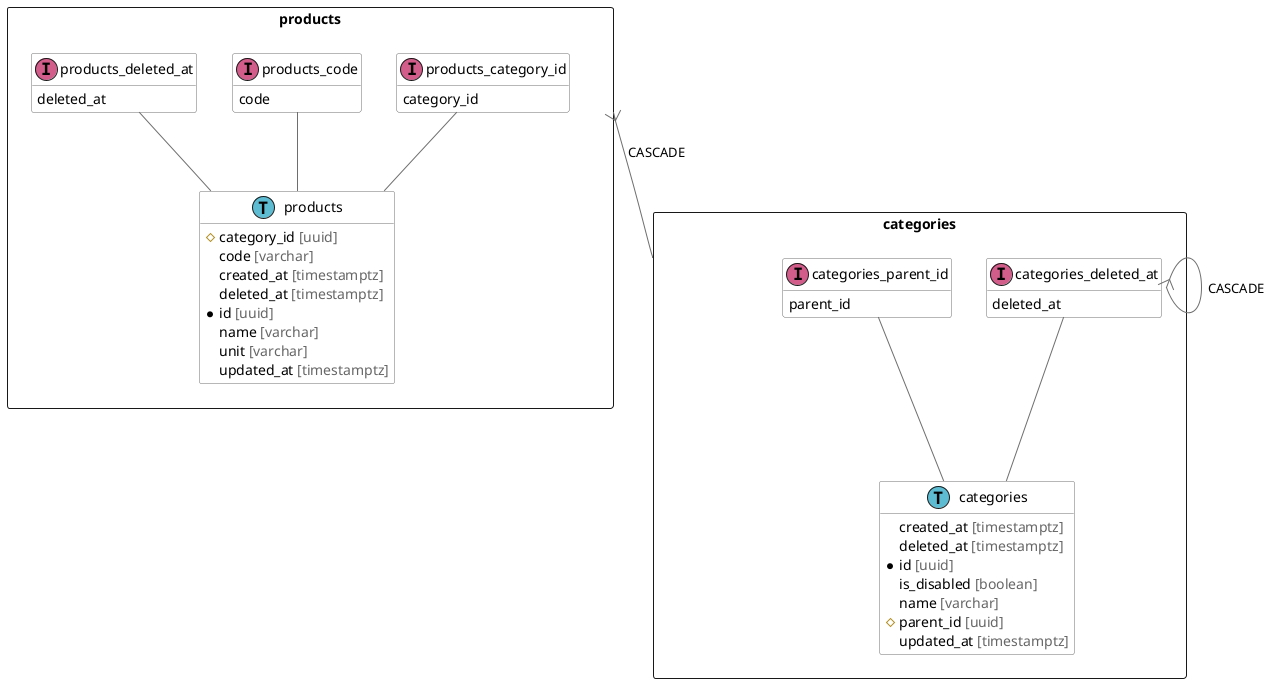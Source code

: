 @startuml
hide methods
hide stereotypes

skinparam class {
	BackgroundColor White
	BorderColor #6E6E6E
	ArrowColor #6E6E6E
}

' tables
rectangle "categories" {
	entity categories as "categories" << (T,#5DBCD2) >> {
		created_at <font color="#666666">[timestamptz]</font>
		deleted_at <font color="#666666">[timestamptz]</font>
		* id <font color="#666666">[uuid]</font>
		is_disabled <font color="#666666">[boolean]</font>
		name <font color="#666666">[varchar]</font>
		# parent_id <font color="#666666">[uuid]</font>
		updated_at <font color="#666666">[timestamptz]</font>
	}
	entity categories_deleted_at as "categories_deleted_at" << (I,#D25D8A) >> {
		deleted_at
	}
	"categories_deleted_at" -- "categories" : "  "
	entity categories_parent_id as "categories_parent_id" << (I,#D25D8A) >> {
		parent_id
	}
	"categories_parent_id" -- "categories" : "  "
}
rectangle "products" {
	entity products as "products" << (T,#5DBCD2) >> {
		# category_id <font color="#666666">[uuid]</font>
		code <font color="#666666">[varchar]</font>
		created_at <font color="#666666">[timestamptz]</font>
		deleted_at <font color="#666666">[timestamptz]</font>
		* id <font color="#666666">[uuid]</font>
		name <font color="#666666">[varchar]</font>
		unit <font color="#666666">[varchar]</font>
		updated_at <font color="#666666">[timestamptz]</font>
	}
	entity products_category_id as "products_category_id" << (I,#D25D8A) >> {
		category_id
	}
	"products_category_id" -- "products" : "  "
	entity products_code as "products_code" << (I,#D25D8A) >> {
		code
	}
	"products_code" -- "products" : "  "
	entity products_deleted_at as "products_deleted_at" << (I,#D25D8A) >> {
		deleted_at
	}
	"products_deleted_at" -- "products" : "  "
}

' relations
"categories" }-- "categories" : "CASCADE"
"products" }-- "categories" : "CASCADE"

@enduml
